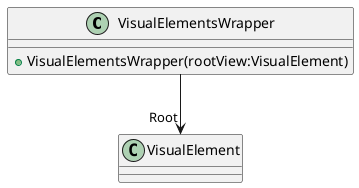 @startuml
class VisualElementsWrapper {
    + VisualElementsWrapper(rootView:VisualElement)
}
VisualElementsWrapper --> "Root" VisualElement
@enduml
